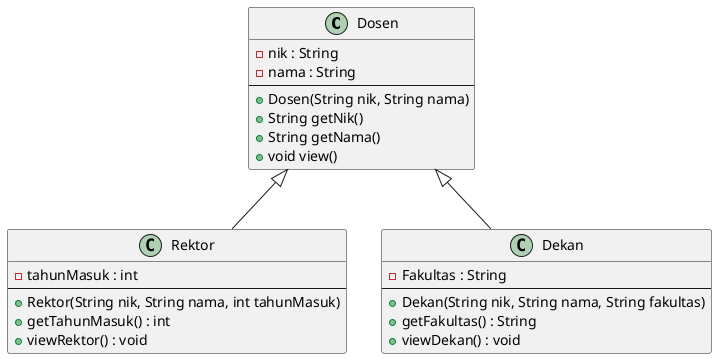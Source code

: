 @startuml no1

class Dosen {
    - nik : String 
    - nama : String
    --
    + Dosen(String nik, String nama)
    +String getNik()
    + String getNama()
    + void view()
}

class Rektor {
    - tahunMasuk : int
    --
    + Rektor(String nik, String nama, int tahunMasuk)
    + getTahunMasuk() : int
    + viewRektor() : void
}

class Dekan {
    - Fakultas : String
    --
    + Dekan(String nik, String nama, String fakultas)
    + getFakultas() : String
    + viewDekan() : void
}

Dosen <|-- Rektor
Dosen <|-- Dekan

@enduml